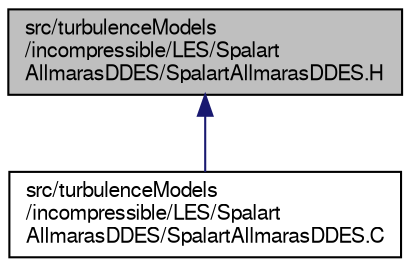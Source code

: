 digraph "src/turbulenceModels/incompressible/LES/SpalartAllmarasDDES/SpalartAllmarasDDES.H"
{
  bgcolor="transparent";
  edge [fontname="FreeSans",fontsize="10",labelfontname="FreeSans",labelfontsize="10"];
  node [fontname="FreeSans",fontsize="10",shape=record];
  Node2 [label="src/turbulenceModels\l/incompressible/LES/Spalart\lAllmarasDDES/SpalartAllmarasDDES.H",height=0.2,width=0.4,color="black", fillcolor="grey75", style="filled", fontcolor="black"];
  Node2 -> Node3 [dir="back",color="midnightblue",fontsize="10",style="solid",fontname="FreeSans"];
  Node3 [label="src/turbulenceModels\l/incompressible/LES/Spalart\lAllmarasDDES/SpalartAllmarasDDES.C",height=0.2,width=0.4,color="black",URL="$a17456.html"];
}
